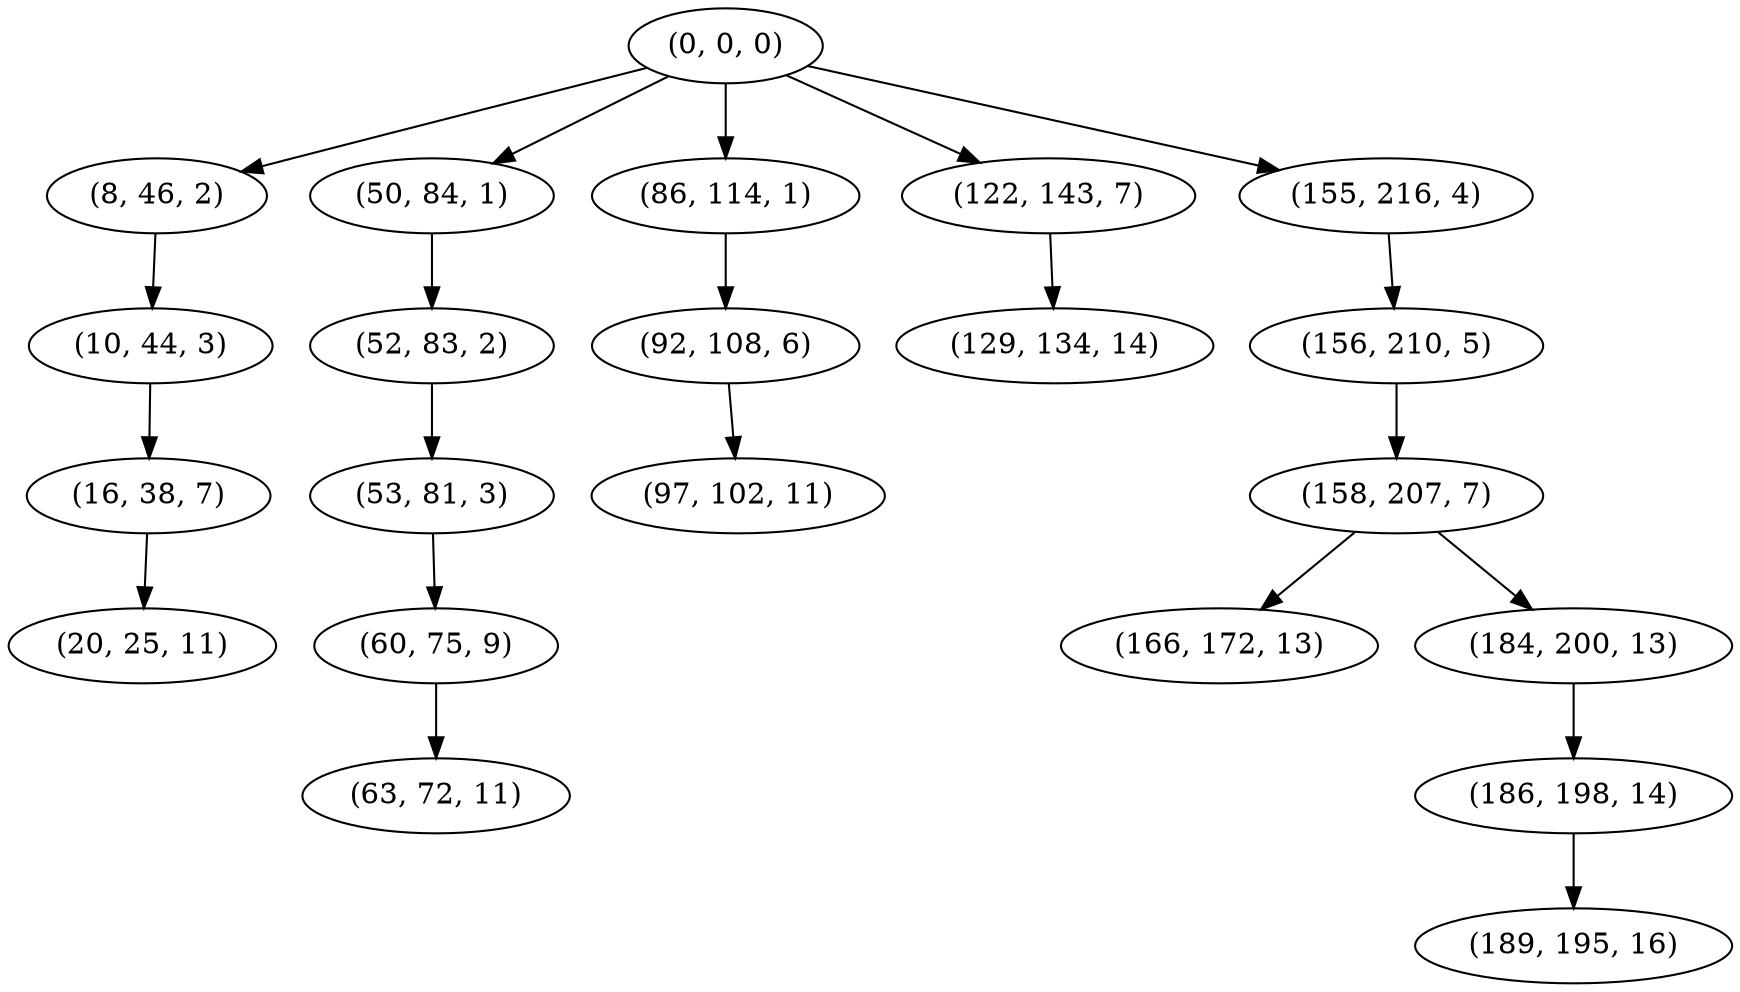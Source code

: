 digraph tree {
    "(0, 0, 0)";
    "(8, 46, 2)";
    "(10, 44, 3)";
    "(16, 38, 7)";
    "(20, 25, 11)";
    "(50, 84, 1)";
    "(52, 83, 2)";
    "(53, 81, 3)";
    "(60, 75, 9)";
    "(63, 72, 11)";
    "(86, 114, 1)";
    "(92, 108, 6)";
    "(97, 102, 11)";
    "(122, 143, 7)";
    "(129, 134, 14)";
    "(155, 216, 4)";
    "(156, 210, 5)";
    "(158, 207, 7)";
    "(166, 172, 13)";
    "(184, 200, 13)";
    "(186, 198, 14)";
    "(189, 195, 16)";
    "(0, 0, 0)" -> "(8, 46, 2)";
    "(0, 0, 0)" -> "(50, 84, 1)";
    "(0, 0, 0)" -> "(86, 114, 1)";
    "(0, 0, 0)" -> "(122, 143, 7)";
    "(0, 0, 0)" -> "(155, 216, 4)";
    "(8, 46, 2)" -> "(10, 44, 3)";
    "(10, 44, 3)" -> "(16, 38, 7)";
    "(16, 38, 7)" -> "(20, 25, 11)";
    "(50, 84, 1)" -> "(52, 83, 2)";
    "(52, 83, 2)" -> "(53, 81, 3)";
    "(53, 81, 3)" -> "(60, 75, 9)";
    "(60, 75, 9)" -> "(63, 72, 11)";
    "(86, 114, 1)" -> "(92, 108, 6)";
    "(92, 108, 6)" -> "(97, 102, 11)";
    "(122, 143, 7)" -> "(129, 134, 14)";
    "(155, 216, 4)" -> "(156, 210, 5)";
    "(156, 210, 5)" -> "(158, 207, 7)";
    "(158, 207, 7)" -> "(166, 172, 13)";
    "(158, 207, 7)" -> "(184, 200, 13)";
    "(184, 200, 13)" -> "(186, 198, 14)";
    "(186, 198, 14)" -> "(189, 195, 16)";
}
